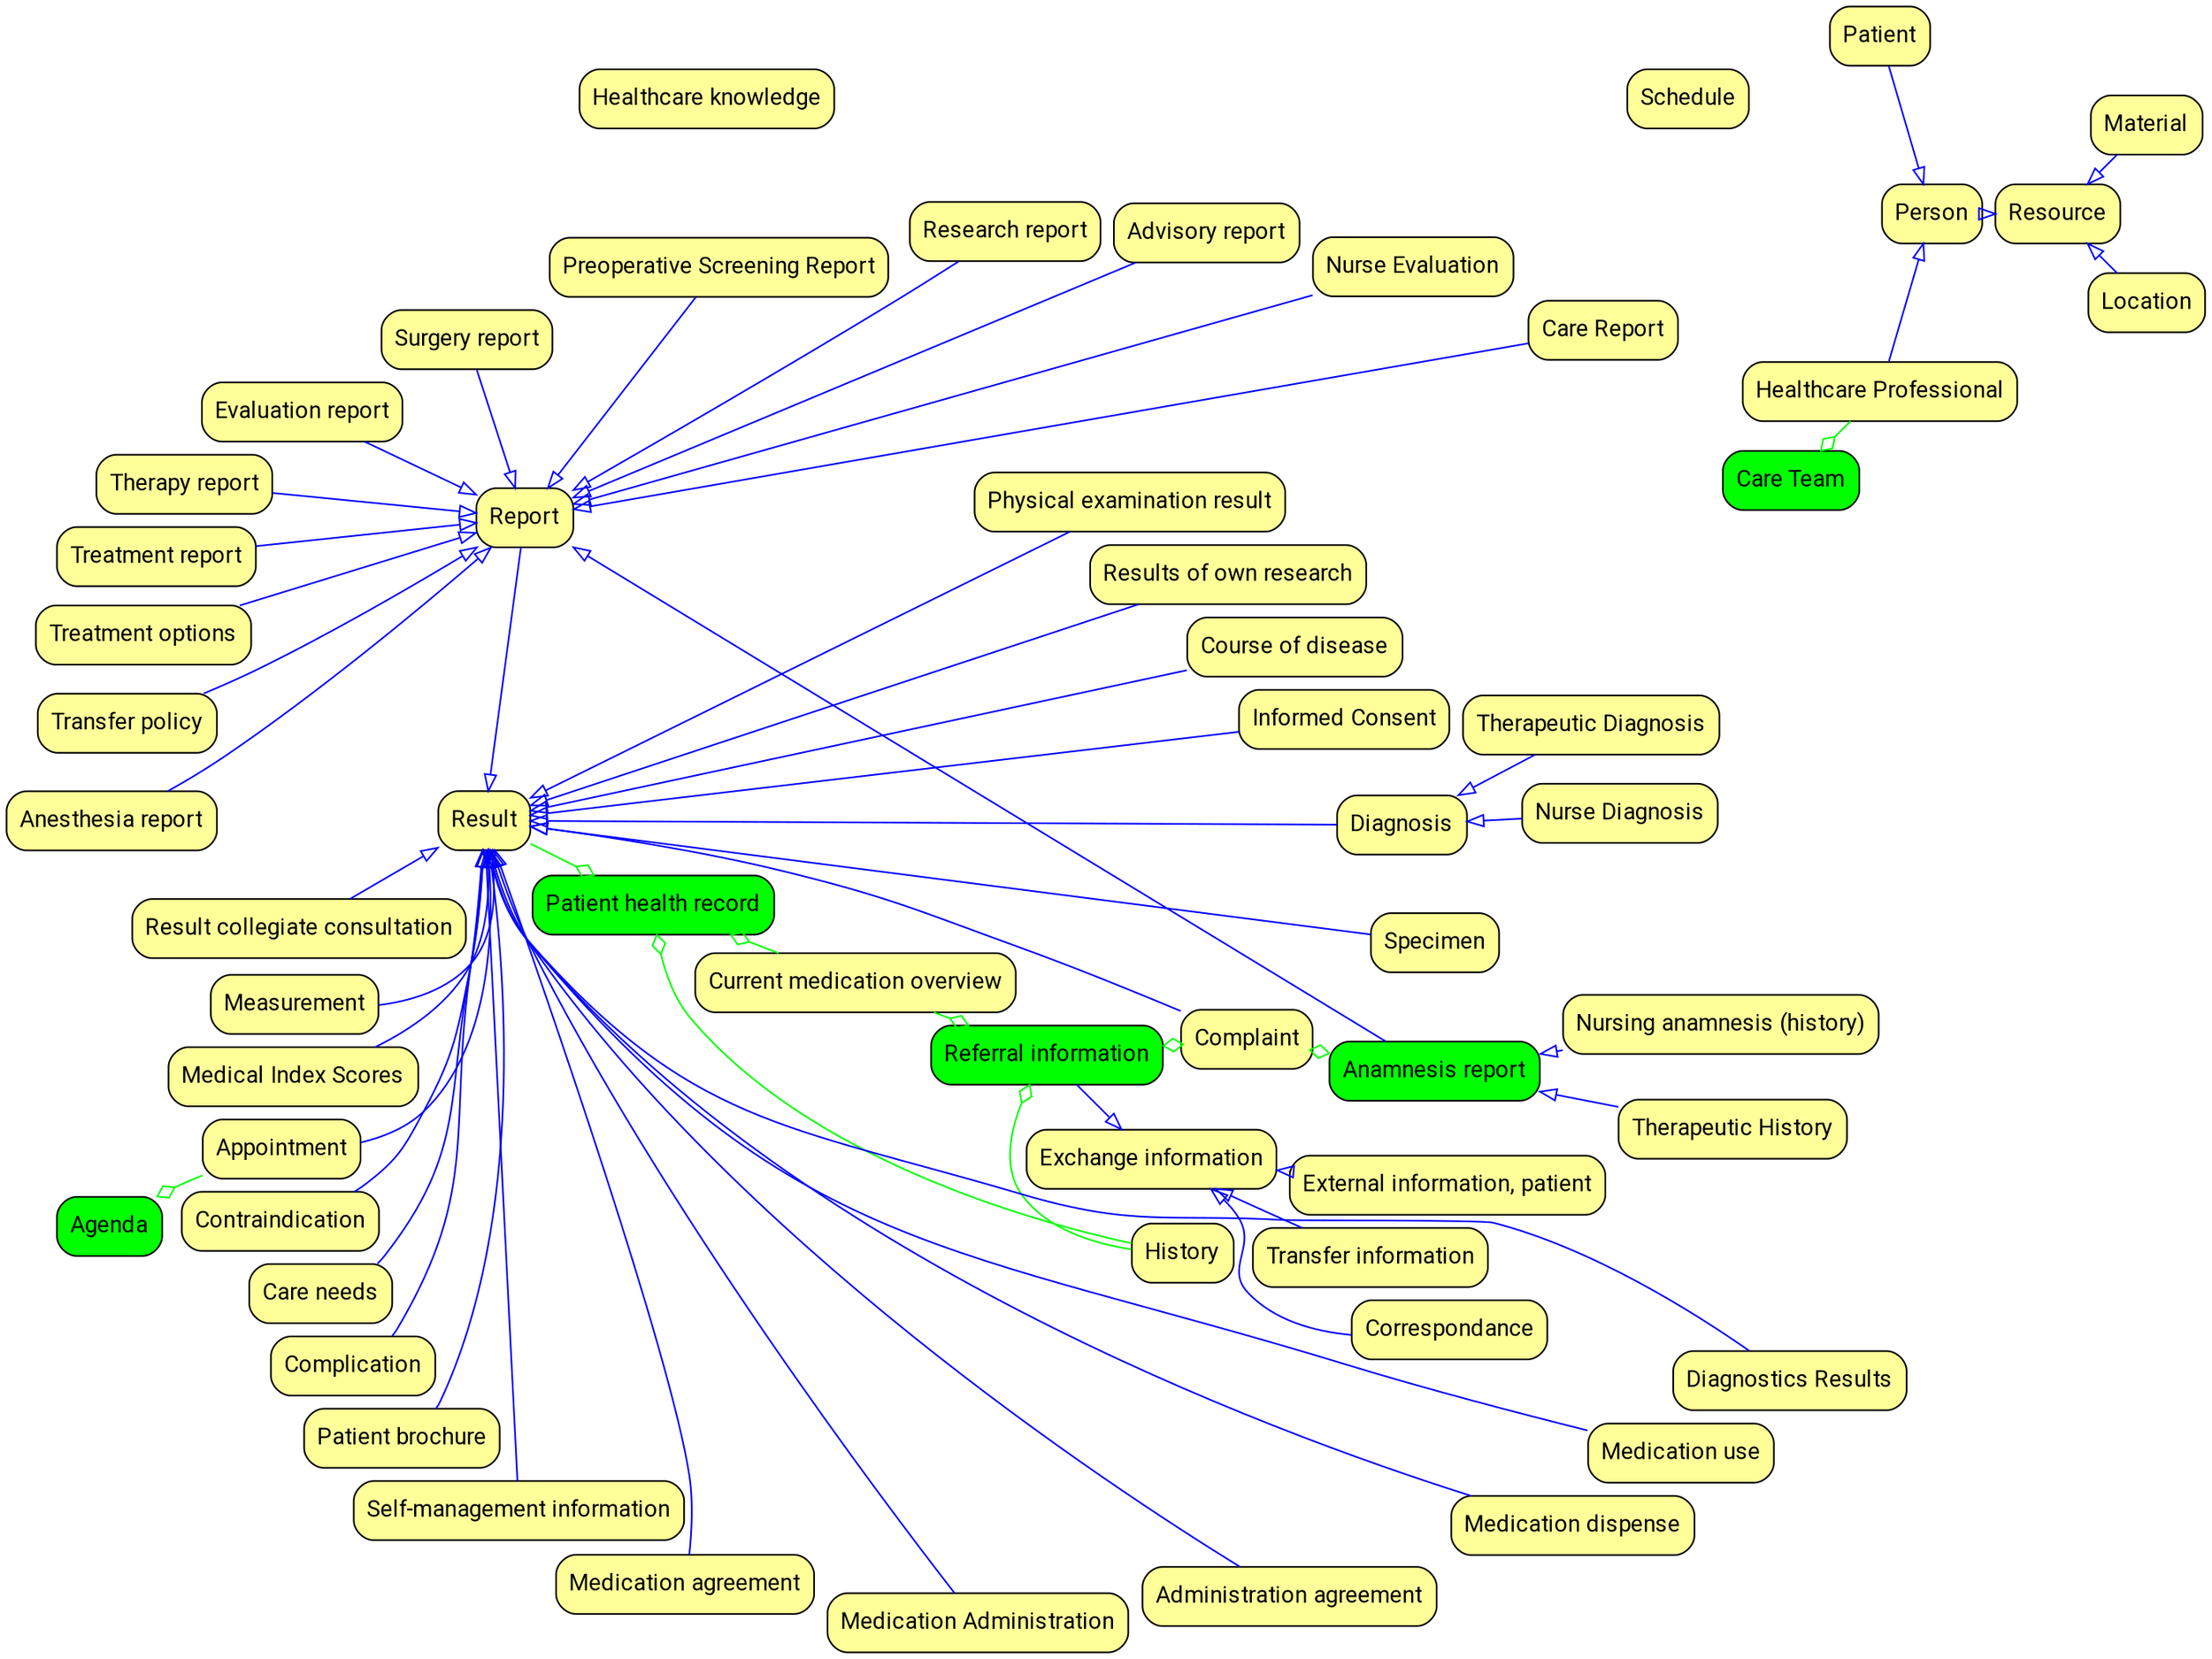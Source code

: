 
digraph{
layout=twopi;
graph [splines=true];
node [style="rounded,filled" fontname="Roboto"];
edge [fontname="Roboto" nodesep="1"];
overlap=false;
"1960" [shape=rect fontcolor=black fillcolor=green label="Patient health record" tooltip="<languages xml:space=preserve><nl-NL>Alle gegevens die over één patiënt vastgelegd zijn.</nl-NL><en-US>All data recorded about the patient.</en-US></languages> "];
				"1684" [shape=rect fillcolor="#ffff99" label="Resource" tooltip="<languages xml:space=preserve><nl-NL>Mensen en andere immateriële activa die binnen een zorginstelling worden ingezet ter ondersteuning van het zorgproces</nl-NL><en-US>People and other non-material assets that are used within a healthcare institution to support the healthcare process</en-US></languages> "];
				"1766" [shape=rect fillcolor="#ffff99" label="Result" tooltip="<languages xml:space=preserve><nl-NL>Vastlegging van het resultaat van een activiteit.</nl-NL><en-US>Recording the result of an activity.</en-US></languages> "];
				"1759" [shape=rect fillcolor="#ffff99" label="Specimen" tooltip="<languages xml:space=preserve><nl-NL>Menselijk lichaam, of van het menselijk lichaam afkomstig materiaal waarop onderzoek kan worden verricht t.b.v. diagnostiek, behandeling of wetenschappelijk onderzoek.&#10;</nl-NL><en-US>Human body, or material derived from the human body on which research can be carried out for the purpose of diagnosis, treatment or scientific research.</en-US></languages> "];
				"1820" [shape=rect fillcolor="#ffff99" label="Complaint" tooltip="<languages xml:space=preserve><nl-NL>Een subjectieve, als negatief ervaren waarneming van de gezondheid.</nl-NL><en-US>A subjective perception of health that is experienced as negative.</en-US></languages> "];
				"1983" [shape=rect fillcolor="#ffff99" label="Diagnosis" tooltip="<languages xml:space=preserve><nl-NL>Vastlegging van de naam van de ziekte of aandoening waaraan iemand verondersteld wordt te lijden, gesteld door de arts.</nl-NL><en-US>Recording the name of the disease or condition that a person is believed to be suffering from, as stated by the physician.</en-US></languages> "];
				"1993" [shape=rect fillcolor="#ffff99" label="Informed Consent" tooltip="<languages xml:space=preserve><nl-NL>Ondertekende verklaring van een patiënt dat hij/zij instemt met datgene wat in de verklaring is vastgelegd, bijvoorbeeld inzake aard, aanpak en risico, m.b.t. (wetenschappelijk) onderzoek, diagnostiek of behandeling die de patiënt ondergaat.&#10;</nl-NL><en-US>Signed statement by a patient that they agree with what is specified in the statement, for example, with regard to nature, approach, and risk of scientific research, diagnosis or treatment that the patient is undergoing.</en-US></languages> "];
				"2097" [shape=rect fillcolor="#ffff99" label="Course of disease" tooltip="<languages xml:space=preserve><nl-NL>Beschrijving van het chronologisch verloop van het ziekteproces van een pati?nt en van de voortgang van de behandeling, opgeschreven/samengevat door de arts.&#10;NB: Er bestaan verschillende opvattingen/invullingen van het begrip decursus.</nl-NL><en-US>Description of the chronological course of the patient's disease process and of the progress of treatment, written down/summarized by the physician.</en-US></languages> "];
				"1809" [shape=rect fillcolor="#ffff99" label="Current medication overview" tooltip="<languages xml:space=preserve><nl-NL>Vastlegging van het actuele medicatiegebruik door een patiënt.</nl-NL><en-US>Recording of the current medication use by a patient.</en-US></languages> "];
				"1824" [shape=rect fillcolor="#ffff99" label="History" tooltip="<languages xml:space=preserve><nl-NL>Patiënthistorie, mogelijk (mede) verkregen via verwijsinformatie.</nl-NL><en-US>Patient history, possibly (partly) obtained through referral information</en-US></languages> "];
				"1946" [shape=rect fontcolor=black fillcolor=green label="Referral information" tooltip="<languages xml:space=preserve><nl-NL>De informatie waarmee een zorgverlener een patiënt naar een andere zorgverlener (evt. in een zorginstelling) verwijst.</nl-NL><en-US>The information that a healthcare provider uses to refer a patient to another healthcare provider.</en-US></languages> "];
				"1938" [shape=rect fillcolor="#ffff99" label="Exchange information" tooltip="<languages xml:space=preserve><nl-NL>Informatie die tussen zorgverleners / -instellingen wordt uitgewisseld. Specifieke vormen zijn Verwijsinformatie en Overdrachtsinformatie.</nl-NL><en-US>Information that is exchanged between healthcare providers / institutions. Specific instances are ”referral information” and “transfer information.”</en-US></languages> "];
				"1826" [shape=rect fillcolor="#ffff99" label="Results of own research" tooltip="<languages xml:space=preserve><nl-NL>Bevindingen van het onderzoek dat door de zorgverlener zelf is uitgevoerd.</nl-NL><en-US>Findings of the research conducted by the healthcare provider himself.</en-US></languages> "];
				"1821" [shape=rect fillcolor="#ffff99" label="Physical examination result" tooltip="<languages xml:space=preserve><nl-NL>Bevindingen van de observaties van onderzochte lichamelijke functies.&#10;</nl-NL><en-US>Findings from the observations of examined bodily functions.</en-US></languages> "];
				"1723" [shape=rect fillcolor="#ffff99" label="Report" tooltip="<languages xml:space=preserve><nl-NL>Registratie van een specifiek aanvullend diagnostisch onderzoek</nl-NL><en-US>Record of a specific additional diagnostic test</en-US></languages> "];
				"2166" [shape=rect fillcolor="#ffff99" label="Care Report" tooltip="<languages xml:space=preserve><nl-NL>Vastleggen van observaties van de patiënt door de zorgverlener.</nl-NL><en-US>Record observations of the patient by the caregiver.</en-US></languages> "];
				"2165" [shape=rect fillcolor="#ffff99" label="Nurse Evaluation" tooltip="<languages xml:space=preserve><nl-NL>Beoordeling van de geleverde verpleegkundige zorg, waarin ook de mening en ervaringen van de patiënt aan bod kunnen komen.</nl-NL><en-US>Assessment of the nursing care provided, in which the opinion and experiences of the patient can also be discussed.</en-US></languages> "];
				"2163" [shape=rect fillcolor="#ffff99" label="Nurse Diagnosis" tooltip="<languages xml:space=preserve><nl-NL>Vastlegging van de naam van de ziekte of aandoening waaraan iemand verondersteld wordt te lijden, gesteld door de verpleegkundige.&#10;</nl-NL><en-US>Recording the name of the illness or condition that a person is believed to be suffering from, stated by the nurse.</en-US></languages> "];
				"2084" [shape=rect fillcolor="#ffff99" label="Correspondance" tooltip="<languages xml:space=preserve><nl-NL>Document waarmee zorgverleners elkaar informeren over de status van de patiënt, diens ziektegeschiedenis en behandeling(en), bv. bij ontslag, opname, of andere overdrachtssituaties.</nl-NL><en-US>Document with which healthcare providers inform each other about the status of the patient, their medical history and treatment(s), e.g. upon discharge, admission, or other transfer situations.</en-US></languages> "];
				"2080" [shape=rect fillcolor="#ffff99" label="Advisory report" tooltip="<languages xml:space=preserve><nl-NL>Vastlegging van het gegeven advies.</nl-NL><en-US>Recording of the advice given.</en-US></languages> "];
				"1924" [shape=rect fillcolor="#ffff99" label="Transfer information" tooltip="<languages xml:space=preserve><nl-NL>Een selectie van gegevens uit het dossier bestemd voor de overdracht van de patient</nl-NL><en-US>Selection of data from the file intended for the transfer of the patient.</en-US></languages> "];
				"1854" [shape=rect fillcolor="#ffff99" label="External information, patient" tooltip="<languages xml:space=preserve><nl-NL>Externe (medische) informatie, door de patiënt aangeleverd.</nl-NL><en-US>External (medical) information, supplied by the patient.</en-US></languages> "];
				"1779" [shape=rect fillcolor="#ffff99" label="Research report" tooltip="<languages xml:space=preserve><nl-NL>Vastlegging van de bevindingen van het uitgevoerde onderzoek.</nl-NL><en-US>Record of the complete additional findings </en-US></languages> "];
				"1848" [shape=rect fontcolor=black fillcolor=green label="Anamnesis report" tooltip="<languages xml:space=preserve><nl-NL>Vastlegging van het vraaggesprek tussen zorgverlener en patiënt (of zijn / haar omgeving), waarbij de zorgverlener gerichte vragen n.a.v. de zorgvraag.</nl-NL><en-US>Recording of the interview between care provider and patient a personal representative or healthcare proxy, in which the care provider asks specific questions about the care demand.</en-US></languages> "];
				"1715" [shape=rect fillcolor="#ffff99" label="Preoperative Screening Report" tooltip="<languages xml:space=preserve><nl-NL>Vastlegging van de bevindingen van de preoperatieve screening.</nl-NL><en-US>Recording the findings of the preoperative screening.</en-US></languages> "];
				"2143" [shape=rect fillcolor="#ffff99" label="Result collegiate consultation" tooltip="<languages xml:space=preserve><nl-NL>Uitkomst van een collegiaal overleg.</nl-NL><en-US>Information about the outcome of a request for peer consultation.</en-US></languages> "];
				"2172" [shape=rect fillcolor="#ffff99" label="Measurement" tooltip="<languages xml:space=preserve><nl-NL>Synoniem is ruwe uitslag.</nl-NL><en-US>The result of determining a quantitative measure (for example, from a device, like a scale or monitor.)</en-US></languages> "];
				"2173" [shape=rect fillcolor="#ffff99" label="Medical Index Scores" tooltip="<languages xml:space=preserve><nl-NL>Het resultaat van het bepalen van een kwalitatieve meting met behulp van een klinisch assessment tool (bijvoorbeeld een vragenlijst, index, schaal of ander scorehulpmiddel).</nl-NL><en-US>The result of determining a qualitative measure using a clinical assessment tool (for example, a questionnaire, index, scale, or other scoring tool).</en-US></languages> "];
				"1695" [shape=rect fillcolor="#ffff99" label="Surgery report" tooltip="<languages xml:space=preserve><nl-NL>Vastlegging van het verloop van een uitgevoerde operatie, inclusief gebruikte materialen.</nl-NL><en-US>Recording of the course of an surgery performed, including materials used.</en-US></languages> "];
				"2182" [shape=rect fillcolor="#ffff99" label="Evaluation report" tooltip="<languages xml:space=preserve><nl-NL>Vastlegging van het gesprek met de patiënt bij het beëindigen van zorgverlening, waarin informatie wordt verstrekt over nazorg, en waarin de mening en ervaringen van de patiënt aan bod kunnen komen over verleende zorg.</nl-NL><en-US>Documentation of the conversation with the patient at the end of care, in which information is provided about aftercare, and in which the opinion and experiences of the patient about the care provided can be discussed.</en-US></languages> "];
				"2180" [shape=rect fillcolor="#ffff99" label="Therapeutic History" tooltip="<languages xml:space=preserve><nl-NL>Achtergrond en voorgeschiedenis van een patiënt, achterhaald via systematische ondervraging door een paramedisch zorgverlener.</nl-NL><en-US>Background and history of a patient, obtained through systematic questioning by a paramedical care provider.</en-US></languages> "];
				"2178" [shape=rect fillcolor="#ffff99" label="Therapy report" tooltip="<languages xml:space=preserve><nl-NL>Vastlegging van de door de paramedische zorgverlener uitgevoerde therapie.</nl-NL><en-US>Recording of the therapy performed by the paramedical care provider.</en-US></languages> "];
				"2176" [shape=rect fillcolor="#ffff99" label="Therapeutic Diagnosis" tooltip="<languages xml:space=preserve><nl-NL>Vastlegging van de naam van de ziekte of aandoening waaraan iemand verondersteld wordt te lijden.</nl-NL><en-US>Recording the name of the disease or condition from which a person is believed to be suffering.</en-US></languages> "];
				"2014" [shape=rect fillcolor="#ffff99" label="Nursing anamnesis (history)" tooltip="<languages xml:space=preserve><nl-NL>Achtergrond en voorgeschiedenis van een patiënt, achterhaald via systematische ondervraging door een verpleegkundige</nl-NL><en-US>Background and history of a patient, obtained through systematic questioning by a nurse</en-US></languages> "];
				"2162" [shape=rect fillcolor="#ffff99" label="Treatment report" tooltip="<languages xml:space=preserve><nl-NL>Vastlegging van de behandeling van de patiënt, anders dan medicamenteus, operatief, paramedisch, verpleegkundig of verzorgend.</nl-NL><en-US>Documentation of the treatment of the patient, other than medical, surgical, paramedical, nursing or caring.</en-US></languages> "];
				"1693" [shape=rect fillcolor="#ffff99" label="Schedule" tooltip="<languages xml:space=preserve><nl-NL>Een overzicht met data en tijdstippen waarin de beschikbaarheid (bezette en open slots) van één resource is vastgelegd. .</nl-NL><en-US>An overview with dates and times in which the availability (occupied and open slots) of one resource is recorded.</en-US></languages> "];
				"1710" [shape=rect fillcolor="#ffff99" label="Material" tooltip="<languages xml:space=preserve><nl-NL>Een gebruiksartikel binnen de zorginstelling dat wordt aangewend om het proces te ondersteunen (bijvoorbeeld apparatuur).</nl-NL><en-US>A consumable within the healthcare institution that is used to support the process (e.g. durable medical equipment, medicine, beds, etc).</en-US></languages> "];
				"1726" [shape=rect fillcolor="#ffff99" label="Person" tooltip="<languages xml:space=preserve><nl-NL>Persoon die een rol heeft in het zorgproces, dit kan ook een patiënt zijn.</nl-NL><en-US>Person who has a role in the care process, this can also be the patient.</en-US></languages> "];
				"1688" [shape=rect fillcolor="#ffff99" label="Appointment" tooltip="<languages xml:space=preserve><nl-NL>Vastlegging van gegevens m.b.t. een afspraak van een patiënt met een zorgverlener.</nl-NL><en-US>Recording data regarding a patient's appointment with a healthcare provider.</en-US></languages> "];
				"2148" [shape=rect fillcolor="#ffff99" label="Contraindication" tooltip="<languages xml:space=preserve><nl-NL>Aandoening, ziekte of klacht, waarbij een bepaalde therapie, bijvoorbeeld medicatie, niet mag worden toegepast.</nl-NL><en-US>Disorder, illness, or complaint in which a certain therapy, for example medication, may not be used.</en-US></languages> "];
				"2181" [shape=rect fontcolor=black fillcolor=green label="Care Team" tooltip="<languages xml:space=preserve><nl-NL>Een groep zorgverleners, veelal van verschillende discplines, die is toegewezen aan een patiënt.</nl-NL><en-US>A group of caregivers, often from different disciplines, assigned to the patient.</en-US></languages> "];
				"1965" [shape=rect fillcolor="#ffff99" label="Patient" tooltip="<languages xml:space=preserve><nl-NL>Administratieve informatie over een patiënt. Dit is een persoon die zorg (bv. medisch, paramedisch of verpleegkundig) ontvangt van een zorgverlener.</nl-NL><en-US>Administrative information about the patient. This is a person who receives care (eg medical, paramedical or nursing) from a care provider.</en-US></languages> "];
				"2144" [shape=rect fillcolor="#ffff99" label="Treatment options" tooltip="<languages xml:space=preserve><nl-NL>De behandelopties die tijdens consult en diagnostisch traject benoemd zijn.</nl-NL><en-US>The treatment options that are identified during the consultation and the diagnostic process.</en-US></languages> "];
				"1914" [shape=rect fillcolor="#ffff99" label="Transfer policy" tooltip="<languages xml:space=preserve><nl-NL>Beleid t.a.v. overdracht van de patiënt, o.a. reden, behandeldoel en bestemming.</nl-NL><en-US>Patient transfer policy, including reason, treatment goal and destination.</en-US></languages> "];
				"1860" [shape=rect fillcolor="#ffff99" label="Care needs" tooltip="<languages xml:space=preserve><nl-NL>De door een zorgverlener vastgestelde zorgbehoefte van een patiënt.</nl-NL><en-US>The patient’s care needs aso determined by a healthcare provider.</en-US></languages> "];
				"2196" [shape=rect fillcolor="#ffff99" label="Complication" tooltip="<languages xml:space=preserve><nl-NL>Vastlegging van de onbedoelde en ongewenste uitkomsten, tijdens of volgend op het handelen van een zorgverlener, die voor de gezondheid van de patiënt zodanig nadelig zijn dat aanpassing van het medisch (be)handelen noodzakelijk is, dan wel dat er sprake is van onherstelbare schade.</nl-NL><en-US>Recording of the unintended and undesired outcomes, during or following the actions of a healthcare provider, that are detrimental to the health of the patient to such an extent that an adjustment of the medical treatment or treatment is necessary, or that irreparable damage has occurred.</en-US></languages> "];
				"2197" [shape=rect fillcolor="#ffff99" label="Anesthesia report" tooltip="<languages xml:space=preserve><nl-NL>Vastlegging van de tijdens een operatie uitgevoerde anesthesie.</nl-NL><en-US>Recording of the anesthesia performed during an operation.</en-US></languages> "];
				"2193" [shape=rect fillcolor="#ffff99" label="Patient brochure" tooltip="<languages xml:space=preserve><nl-NL>Informatie over ziekte en behandeling zoals deze wordt verstrekt aan de patiënt door een zorgverlener.</nl-NL><en-US>Information about a disease/treatment provided to the patient by a healthcare professional.</en-US></languages> "];
				"2.16.840.1.113883.2.4.3.11.29.4.239" [shape=rect fillcolor="#ffff99" label="Self-management information" tooltip="<languages xml:space=preserve><nl-NL>Nog door de behandelend arts te valideren informatie verkregen van de pati?nt als resultaat van zijn eigen zorgproces bijvoorbeeld meting, dagboek, foto, etc. Dit kan worden verkregen uit bijvoorbeeld ingevulde vragenlijsten of een persoonlijk gezondheidsdossier.</nl-NL><en-US>Information yet to be validated by the treating physician obtained from the patient as a result of their own care process (self measurement, diary reports, images, etc.). This can be obtained for example, from completed questionnaires or a personal health file.</en-US></languages> "];
				"2.16.840.1.113883.2.4.3.11.29.4.297" [shape=rect fillcolor="#ffff99" label="Location" tooltip="<languages xml:space=preserve><nl-NL>Plaats of ruimte waar patiëntenzorg (bijv. consultatie, behandeling en diagnostiek) plaatsvindt.</nl-NL><en-US>Place or room where patient care (eg consultation, treatment and diagnostics) takes place.</en-US></languages> "];
				"2146" [shape=rect fillcolor="#ffff99" label="Medication agreement" tooltip="<languages xml:space=preserve><nl-NL>Voorstel van een zorgverlener in de rol van voorschrijver tot gebruik van medicatie door een patiënt.</nl-NL><en-US>Proposal by a healthcare provider in the role of prescriber for the use of medication by a patient.</en-US></languages> "];
				"2150" [shape=rect fillcolor="#ffff99" label="Medication Administration" tooltip="<languages xml:space=preserve><nl-NL>Beschrijving van de daadwerkelijke toediening van een medicament aan een patiënt.</nl-NL><en-US>Description of the actual administration of a medication to a patient.</en-US></languages> "];
				"2154" [shape=rect fillcolor="#ffff99" label="Administration agreement" tooltip="<languages xml:space=preserve><nl-NL>De levering van een medicatieproduct aan een specifieke patiënt (of de toediener of een vertegenwoordiger), met de bedoeling dat het gebruikt wordt volgens een meegeleverde instructie (meestal als uitvoering van het verstrekkingsverzoek in een medicatievoorschrift).</nl-NL><en-US>The supply of a medication product to a specific patient (or the administerer or a representative) with the intent that it be used according to a supplied instruction (usually as an implementation of the dispensing request in a medication prescription).</en-US></languages> "];
				"2155" [shape=rect fillcolor="#ffff99" label="Medication dispense" tooltip="<languages xml:space=preserve><nl-NL>Beschrijving van het ter hand stellen van een geneesmiddel.</nl-NL><en-US>Description of the provision of a medicine.</en-US></languages> "];
				"2157" [shape=rect fillcolor="#ffff99" label="Medication use" tooltip="<languages xml:space=preserve><nl-NL>Vastlegging  van de inname of toediening van voorgeschreven of zelfzorgmedicatie, zoals gerapporteerd door de patiënt zelf, een mantelzorger of een zorgverlener.</nl-NL><en-US>Recording of the intake or administration of prescribed or over-the-counter medication, as reported by the patient, an informal caregiver, or a health care provider.</en-US></languages> "];
				"2.16.840.1.113883.2.4.3.11.29.4.293" [shape=rect fillcolor="#ffff99" label="Healthcare Professional" tooltip="<languages xml:space=preserve><nl-NL>Persoon die beroepsmatig zorg verleent uit hoofde van een bepaalde kwalificatie en/of goedkeuring hiertoe van een bevoegde instantie..</nl-NL><en-US>Person who provides care professionally under a particular qualification and/or approval to do so from a competent authority.</en-US></languages> "];
				"2526" [shape=rect fontcolor=black fillcolor=green label="Agenda" tooltip="<languages xml:space=preserve><nl-NL>Een overzicht met data en tijdstippen waarin de geplande afspraken van één specifieke resource (persoon of middel) zijn vastgelegd. Een groepsagenda is een aggregatie van meerdere agenda's.</nl-NL><en-US>An overview with dates and times in which the scheduled appointments of one specific resource (person or agent) are recorded. A group calendar is an aggregation of multiple calendars.</en-US></languages> "];
				"2192" [shape=rect fillcolor="#ffff99" label="Diagnostics Results" tooltip="<languages xml:space=preserve><nl-NL>Resultaat van een aanvullend onderzoek</nl-NL><en-US>Any result from a diagnostic tests</en-US></languages> "];
				"2.16.840.1.113883.2.4.3.11.29.4.246" [shape=rect fillcolor="#ffff99" label="Healthcare knowledge" tooltip="<languages xml:space=preserve><nl-NL>Publicaties, vakliteratuur, kennis over zorg</nl-NL><en-US>Publications, professional literature, knowledge about healthcare.</en-US></languages> "];
				"1766"->"1960" [arrowhead=odiamond color=green];
				"1759"->"1766" [arrowhead=empty color=blue];
				"2097"->"1766" [arrowhead=empty color=blue];
				"1809"->"1960" [arrowhead=odiamond color=green];
				"1824"->"1960" [arrowhead=odiamond color=green];
				"1824"->"1946" [arrowhead=odiamond color=green];
				"1820"->"1946" [arrowhead=odiamond color=green];
				"1809"->"1946" [arrowhead=odiamond color=green];
				"1946"->"1938" [arrowhead=empty color=blue];
				"1983"->"1766" [arrowhead=empty color=blue];
				"1723"->"1766" [arrowhead=empty color=blue];
				"1826"->"1766" [arrowhead=empty color=blue];
				"1821"->"1766" [arrowhead=empty color=blue];
				"2166"->"1723" [arrowhead=empty color=blue];
				"2165"->"1723" [arrowhead=empty color=blue];
				"2163"->"1983" [arrowhead=empty color=blue];
				"2080"->"1723" [arrowhead=empty color=blue];
				"1924"->"1938" [arrowhead=empty color=blue];
				"1854"->"1938" [arrowhead=empty color=blue];
				"1779"->"1723" [arrowhead=empty color=blue];
				"1848"->"1723" [arrowhead=empty color=blue];
				"1820"->"1848" [arrowhead=odiamond color=green];
				"1715"->"1723" [arrowhead=empty color=blue];
				"2143"->"1766" [arrowhead=empty color=blue];
				"2172"->"1766" [arrowhead=empty color=blue];
				"2173"->"1766" [arrowhead=empty color=blue];
				"1695"->"1723" [arrowhead=empty color=blue];
				"2182"->"1723" [arrowhead=empty color=blue];
				"2180"->"1848" [arrowhead=empty color=blue];
				"2178"->"1723" [arrowhead=empty color=blue];
				"2176"->"1983" [arrowhead=empty color=blue];
				"2014"->"1848" [arrowhead=empty color=blue];
				"2162"->"1723" [arrowhead=empty color=blue];
				"2.16.840.1.113883.2.4.3.11.29.4.297"->"1684" [arrowhead=empty color=blue];
				"1710"->"1684" [arrowhead=empty color=blue];
				"1726"->"1684" [arrowhead=empty color=blue];
				"2084"->"1938" [arrowhead=empty color=blue];
				"2.16.840.1.113883.2.4.3.11.29.4.293"->"1726" [arrowhead=empty color=blue];
				"2.16.840.1.113883.2.4.3.11.29.4.293"->"2181" [arrowhead=odiamond color=green];
				"1965"->"1726" [arrowhead=empty color=blue];
				"2144"->"1723" [arrowhead=empty color=blue];
				"1914"->"1723" [arrowhead=empty color=blue];
				"2196"->"1766" [arrowhead=empty color=blue];
				"2197"->"1723" [arrowhead=empty color=blue];
				"2148"->"1766" [arrowhead=empty color=blue];
				"1860"->"1766" [arrowhead=empty color=blue];
				"1820"->"1766" [arrowhead=empty color=blue];
				"2193"->"1766" [arrowhead=empty color=blue];
				"1993"->"1766" [arrowhead=empty color=blue];
				"2.16.840.1.113883.2.4.3.11.29.4.239"->"1766" [arrowhead=empty color=blue];
				"1688"->"1766" [arrowhead=empty color=blue];
				"2146"->"1766" [arrowhead=empty color=blue];
				"2150"->"1766" [arrowhead=empty color=blue];
				"2154"->"1766" [arrowhead=empty color=blue];
				"2155"->"1766" [arrowhead=empty color=blue];
				"2157"->"1766" [arrowhead=empty color=blue];
				"1688"->"2526" [arrowhead=odiamond color=green];
				"2192"->"1766" [arrowhead=empty color=blue];
				
}
	